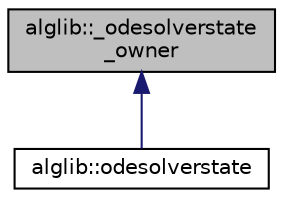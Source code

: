 digraph "alglib::_odesolverstate_owner"
{
  edge [fontname="Helvetica",fontsize="10",labelfontname="Helvetica",labelfontsize="10"];
  node [fontname="Helvetica",fontsize="10",shape=record];
  Node0 [label="alglib::_odesolverstate\l_owner",height=0.2,width=0.4,color="black", fillcolor="grey75", style="filled", fontcolor="black"];
  Node0 -> Node1 [dir="back",color="midnightblue",fontsize="10",style="solid",fontname="Helvetica"];
  Node1 [label="alglib::odesolverstate",height=0.2,width=0.4,color="black", fillcolor="white", style="filled",URL="$classalglib_1_1odesolverstate.html"];
}
